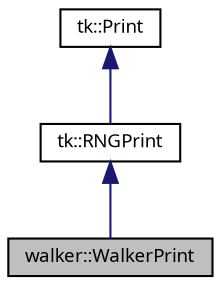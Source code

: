 digraph "walker::WalkerPrint"
{
 // INTERACTIVE_SVG=YES
  bgcolor="transparent";
  edge [fontname="sans-serif",fontsize="9",labelfontname="sans-serif",labelfontsize="9"];
  node [fontname="sans-serif",fontsize="9",shape=record];
  Node1 [label="walker::WalkerPrint",height=0.2,width=0.4,color="black", fillcolor="grey75", style="filled", fontcolor="black"];
  Node2 -> Node1 [dir="back",color="midnightblue",fontsize="9",style="solid",fontname="sans-serif"];
  Node2 [label="tk::RNGPrint",height=0.2,width=0.4,color="black",URL="$classtk_1_1_r_n_g_print.html",tooltip="RNGPrint : Print. "];
  Node3 -> Node2 [dir="back",color="midnightblue",fontsize="9",style="solid",fontname="sans-serif"];
  Node3 [label="tk::Print",height=0.2,width=0.4,color="black",URL="$classtk_1_1_print.html"];
}
